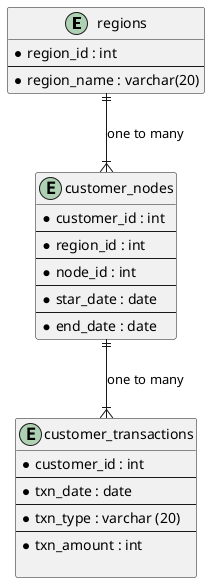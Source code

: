 @startuml 'data_bank'
entity regions {
    *region_id : int
    --
    *region_name : varchar(20)
}

entity customer_nodes {
    *customer_id : int
    --
    *region_id : int
    --
    *node_id : int
    --
    *star_date : date
    --
    *end_date : date
}

entity customer_transactions {
 *customer_id : int
 --
 *txn_date : date
 --
 *txn_type : varchar (20)
 --
 *txn_amount : int

}

regions ||--|{ customer_nodes : one to many
customer_nodes ||--|{ customer_transactions : one to many

@enduml